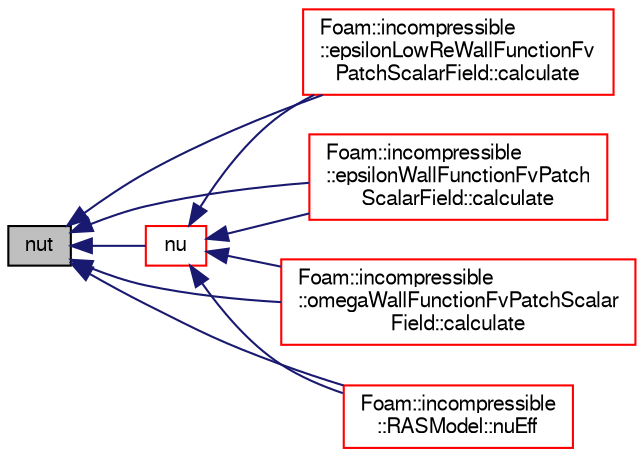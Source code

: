 digraph "nut"
{
  bgcolor="transparent";
  edge [fontname="FreeSans",fontsize="10",labelfontname="FreeSans",labelfontsize="10"];
  node [fontname="FreeSans",fontsize="10",shape=record];
  rankdir="LR";
  Node1181 [label="nut",height=0.2,width=0.4,color="black", fillcolor="grey75", style="filled", fontcolor="black"];
  Node1181 -> Node1182 [dir="back",color="midnightblue",fontsize="10",style="solid",fontname="FreeSans"];
  Node1182 [label="Foam::incompressible\l::epsilonLowReWallFunctionFv\lPatchScalarField::calculate",height=0.2,width=0.4,color="red",URL="$a30954.html#a9b10d949afa36a0fe772c66e94719865",tooltip="Calculate the epsilon and G. "];
  Node1181 -> Node1184 [dir="back",color="midnightblue",fontsize="10",style="solid",fontname="FreeSans"];
  Node1184 [label="Foam::incompressible\l::epsilonWallFunctionFvPatch\lScalarField::calculate",height=0.2,width=0.4,color="red",URL="$a30958.html#a9b10d949afa36a0fe772c66e94719865",tooltip="Calculate the epsilon and G. "];
  Node1181 -> Node1193 [dir="back",color="midnightblue",fontsize="10",style="solid",fontname="FreeSans"];
  Node1193 [label="Foam::incompressible\l::omegaWallFunctionFvPatchScalar\lField::calculate",height=0.2,width=0.4,color="red",URL="$a31010.html#a198ab1edcd6a58e1f422febaac58dacc",tooltip="Calculate the omega and G. "];
  Node1181 -> Node1202 [dir="back",color="midnightblue",fontsize="10",style="solid",fontname="FreeSans"];
  Node1202 [label="nu",height=0.2,width=0.4,color="red",URL="$a31102.html#aa739f3daeda1884fecc84f2b36a24021",tooltip="Return the laminar viscosity. "];
  Node1202 -> Node1182 [dir="back",color="midnightblue",fontsize="10",style="solid",fontname="FreeSans"];
  Node1202 -> Node1184 [dir="back",color="midnightblue",fontsize="10",style="solid",fontname="FreeSans"];
  Node1202 -> Node1193 [dir="back",color="midnightblue",fontsize="10",style="solid",fontname="FreeSans"];
  Node1202 -> Node1362 [dir="back",color="midnightblue",fontsize="10",style="solid",fontname="FreeSans"];
  Node1362 [label="Foam::incompressible\l::RASModel::nuEff",height=0.2,width=0.4,color="red",URL="$a31074.html#a253447ded10e8fc7fceccbbea00f98ad",tooltip="Return the effective viscosity. "];
  Node1181 -> Node1362 [dir="back",color="midnightblue",fontsize="10",style="solid",fontname="FreeSans"];
}
